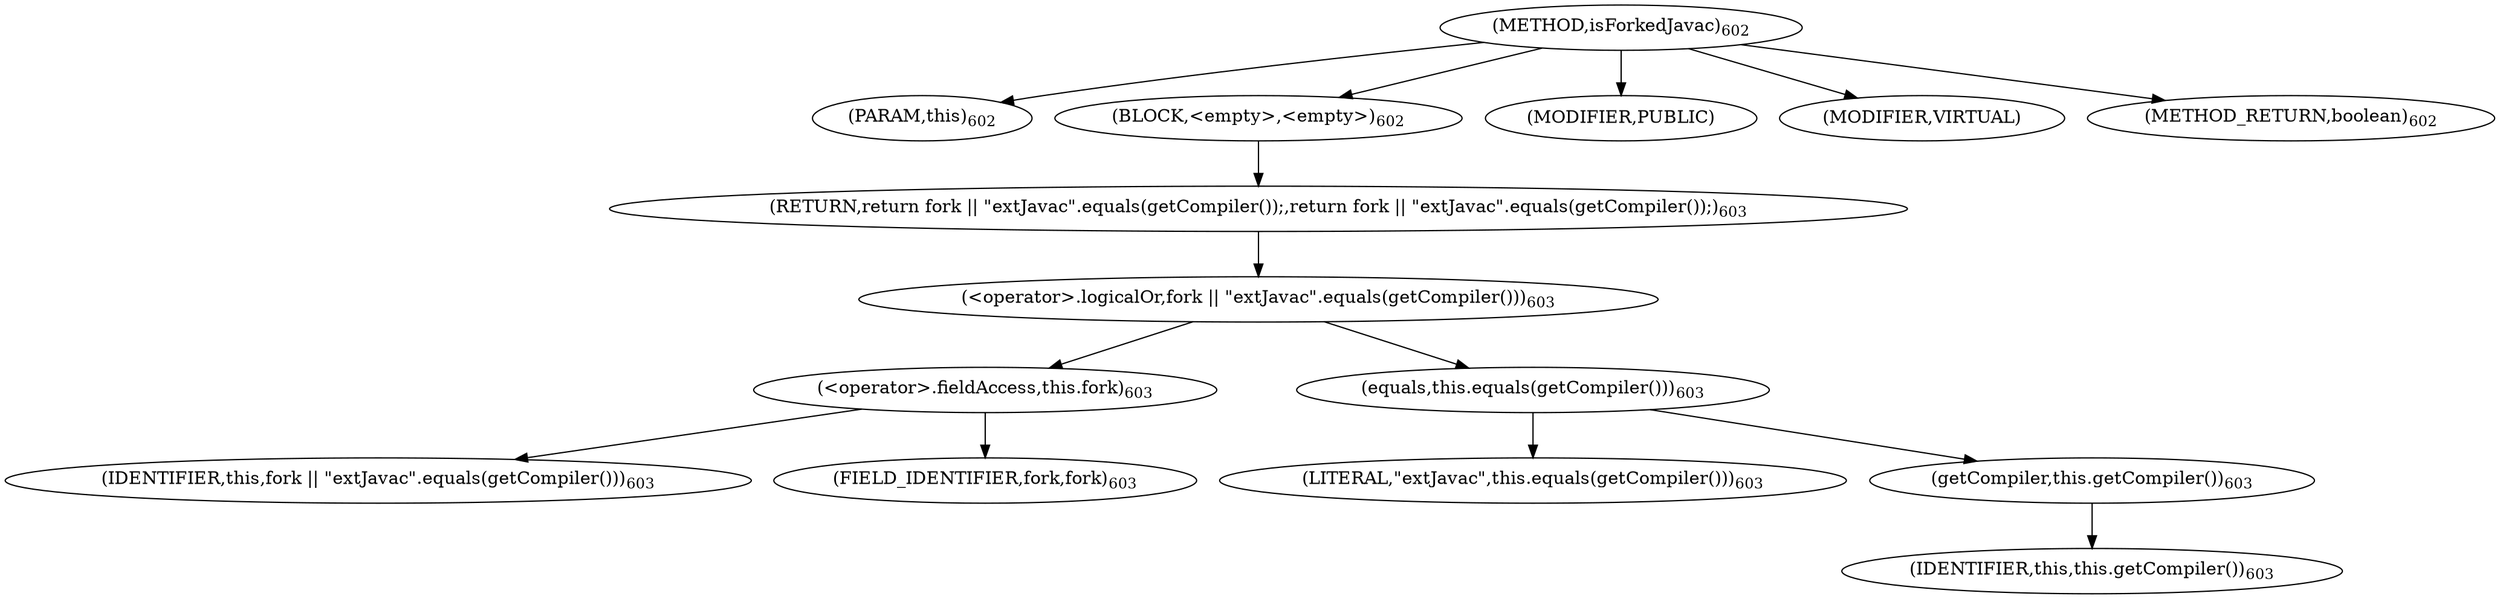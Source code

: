 digraph "isForkedJavac" {  
"1108" [label = <(METHOD,isForkedJavac)<SUB>602</SUB>> ]
"44" [label = <(PARAM,this)<SUB>602</SUB>> ]
"1109" [label = <(BLOCK,&lt;empty&gt;,&lt;empty&gt;)<SUB>602</SUB>> ]
"1110" [label = <(RETURN,return fork || &quot;extJavac&quot;.equals(getCompiler());,return fork || &quot;extJavac&quot;.equals(getCompiler());)<SUB>603</SUB>> ]
"1111" [label = <(&lt;operator&gt;.logicalOr,fork || &quot;extJavac&quot;.equals(getCompiler()))<SUB>603</SUB>> ]
"1112" [label = <(&lt;operator&gt;.fieldAccess,this.fork)<SUB>603</SUB>> ]
"1113" [label = <(IDENTIFIER,this,fork || &quot;extJavac&quot;.equals(getCompiler()))<SUB>603</SUB>> ]
"1114" [label = <(FIELD_IDENTIFIER,fork,fork)<SUB>603</SUB>> ]
"1115" [label = <(equals,this.equals(getCompiler()))<SUB>603</SUB>> ]
"1116" [label = <(LITERAL,&quot;extJavac&quot;,this.equals(getCompiler()))<SUB>603</SUB>> ]
"1117" [label = <(getCompiler,this.getCompiler())<SUB>603</SUB>> ]
"43" [label = <(IDENTIFIER,this,this.getCompiler())<SUB>603</SUB>> ]
"1118" [label = <(MODIFIER,PUBLIC)> ]
"1119" [label = <(MODIFIER,VIRTUAL)> ]
"1120" [label = <(METHOD_RETURN,boolean)<SUB>602</SUB>> ]
  "1108" -> "44" 
  "1108" -> "1109" 
  "1108" -> "1118" 
  "1108" -> "1119" 
  "1108" -> "1120" 
  "1109" -> "1110" 
  "1110" -> "1111" 
  "1111" -> "1112" 
  "1111" -> "1115" 
  "1112" -> "1113" 
  "1112" -> "1114" 
  "1115" -> "1116" 
  "1115" -> "1117" 
  "1117" -> "43" 
}
